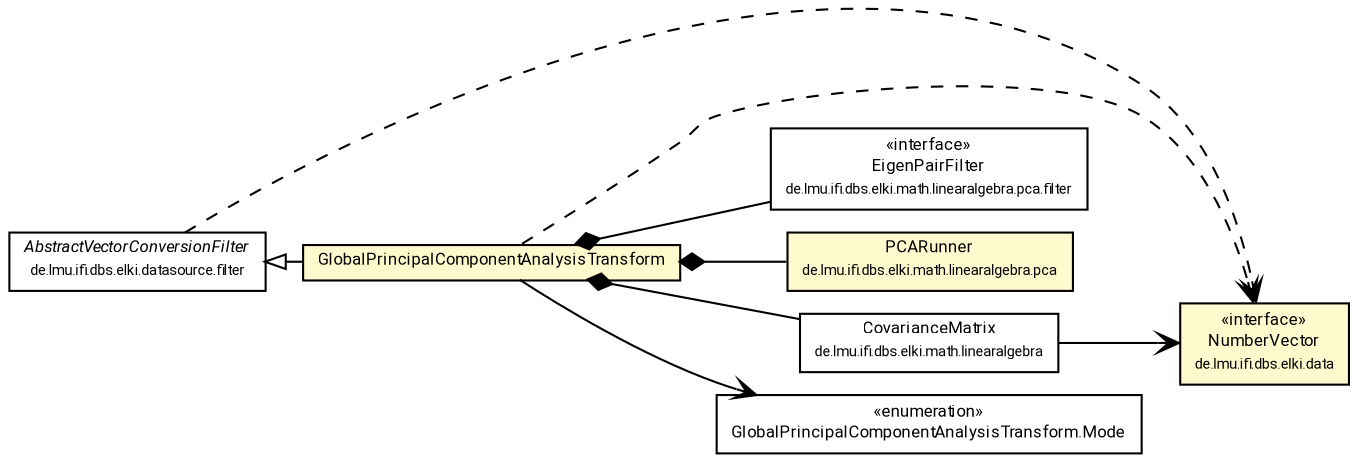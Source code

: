 #!/usr/local/bin/dot
#
# Class diagram 
# Generated by UMLGraph version R5_7_2-60-g0e99a6 (http://www.spinellis.gr/umlgraph/)
#

digraph G {
	graph [fontnames="svg"]
	edge [fontname="Roboto",fontsize=7,labelfontname="Roboto",labelfontsize=7,color="black"];
	node [fontname="Roboto",fontcolor="black",fontsize=8,shape=plaintext,margin=0,width=0,height=0];
	nodesep=0.15;
	ranksep=0.25;
	rankdir=LR;
	// de.lmu.ifi.dbs.elki.data.NumberVector
	c4774030 [label=<<table title="de.lmu.ifi.dbs.elki.data.NumberVector" border="0" cellborder="1" cellspacing="0" cellpadding="2" bgcolor="LemonChiffon" href="../../../data/NumberVector.html" target="_parent">
		<tr><td><table border="0" cellspacing="0" cellpadding="1">
		<tr><td align="center" balign="center"> &#171;interface&#187; </td></tr>
		<tr><td align="center" balign="center"> <font face="Roboto">NumberVector</font> </td></tr>
		<tr><td align="center" balign="center"> <font face="Roboto" point-size="7.0">de.lmu.ifi.dbs.elki.data</font> </td></tr>
		</table></td></tr>
		</table>>, URL="../../../data/NumberVector.html"];
	// de.lmu.ifi.dbs.elki.math.linearalgebra.pca.filter.EigenPairFilter
	c4774722 [label=<<table title="de.lmu.ifi.dbs.elki.math.linearalgebra.pca.filter.EigenPairFilter" border="0" cellborder="1" cellspacing="0" cellpadding="2" href="../../../math/linearalgebra/pca/filter/EigenPairFilter.html" target="_parent">
		<tr><td><table border="0" cellspacing="0" cellpadding="1">
		<tr><td align="center" balign="center"> &#171;interface&#187; </td></tr>
		<tr><td align="center" balign="center"> <font face="Roboto">EigenPairFilter</font> </td></tr>
		<tr><td align="center" balign="center"> <font face="Roboto" point-size="7.0">de.lmu.ifi.dbs.elki.math.linearalgebra.pca.filter</font> </td></tr>
		</table></td></tr>
		</table>>, URL="../../../math/linearalgebra/pca/filter/EigenPairFilter.html"];
	// de.lmu.ifi.dbs.elki.math.linearalgebra.pca.PCARunner
	c4774734 [label=<<table title="de.lmu.ifi.dbs.elki.math.linearalgebra.pca.PCARunner" border="0" cellborder="1" cellspacing="0" cellpadding="2" bgcolor="LemonChiffon" href="../../../math/linearalgebra/pca/PCARunner.html" target="_parent">
		<tr><td><table border="0" cellspacing="0" cellpadding="1">
		<tr><td align="center" balign="center"> <font face="Roboto">PCARunner</font> </td></tr>
		<tr><td align="center" balign="center"> <font face="Roboto" point-size="7.0">de.lmu.ifi.dbs.elki.math.linearalgebra.pca</font> </td></tr>
		</table></td></tr>
		</table>>, URL="../../../math/linearalgebra/pca/PCARunner.html"];
	// de.lmu.ifi.dbs.elki.math.linearalgebra.CovarianceMatrix
	c4774741 [label=<<table title="de.lmu.ifi.dbs.elki.math.linearalgebra.CovarianceMatrix" border="0" cellborder="1" cellspacing="0" cellpadding="2" href="../../../math/linearalgebra/CovarianceMatrix.html" target="_parent">
		<tr><td><table border="0" cellspacing="0" cellpadding="1">
		<tr><td align="center" balign="center"> <font face="Roboto">CovarianceMatrix</font> </td></tr>
		<tr><td align="center" balign="center"> <font face="Roboto" point-size="7.0">de.lmu.ifi.dbs.elki.math.linearalgebra</font> </td></tr>
		</table></td></tr>
		</table>>, URL="../../../math/linearalgebra/CovarianceMatrix.html"];
	// de.lmu.ifi.dbs.elki.datasource.filter.transform.GlobalPrincipalComponentAnalysisTransform<O extends de.lmu.ifi.dbs.elki.data.NumberVector>
	c4775540 [label=<<table title="de.lmu.ifi.dbs.elki.datasource.filter.transform.GlobalPrincipalComponentAnalysisTransform" border="0" cellborder="1" cellspacing="0" cellpadding="2" bgcolor="lemonChiffon" href="GlobalPrincipalComponentAnalysisTransform.html" target="_parent">
		<tr><td><table border="0" cellspacing="0" cellpadding="1">
		<tr><td align="center" balign="center"> <font face="Roboto">GlobalPrincipalComponentAnalysisTransform</font> </td></tr>
		</table></td></tr>
		</table>>, URL="GlobalPrincipalComponentAnalysisTransform.html"];
	// de.lmu.ifi.dbs.elki.datasource.filter.transform.GlobalPrincipalComponentAnalysisTransform.Mode
	c4775541 [label=<<table title="de.lmu.ifi.dbs.elki.datasource.filter.transform.GlobalPrincipalComponentAnalysisTransform.Mode" border="0" cellborder="1" cellspacing="0" cellpadding="2" href="GlobalPrincipalComponentAnalysisTransform.Mode.html" target="_parent">
		<tr><td><table border="0" cellspacing="0" cellpadding="1">
		<tr><td align="center" balign="center"> &#171;enumeration&#187; </td></tr>
		<tr><td align="center" balign="center"> <font face="Roboto">GlobalPrincipalComponentAnalysisTransform.Mode</font> </td></tr>
		</table></td></tr>
		</table>>, URL="GlobalPrincipalComponentAnalysisTransform.Mode.html"];
	// de.lmu.ifi.dbs.elki.datasource.filter.AbstractVectorConversionFilter<I, O extends de.lmu.ifi.dbs.elki.data.NumberVector>
	c4775556 [label=<<table title="de.lmu.ifi.dbs.elki.datasource.filter.AbstractVectorConversionFilter" border="0" cellborder="1" cellspacing="0" cellpadding="2" href="../AbstractVectorConversionFilter.html" target="_parent">
		<tr><td><table border="0" cellspacing="0" cellpadding="1">
		<tr><td align="center" balign="center"> <font face="Roboto"><i>AbstractVectorConversionFilter</i></font> </td></tr>
		<tr><td align="center" balign="center"> <font face="Roboto" point-size="7.0">de.lmu.ifi.dbs.elki.datasource.filter</font> </td></tr>
		</table></td></tr>
		</table>>, URL="../AbstractVectorConversionFilter.html"];
	// de.lmu.ifi.dbs.elki.math.linearalgebra.CovarianceMatrix navassoc de.lmu.ifi.dbs.elki.data.NumberVector
	c4774741 -> c4774030 [arrowhead=open,weight=1];
	// de.lmu.ifi.dbs.elki.datasource.filter.transform.GlobalPrincipalComponentAnalysisTransform<O extends de.lmu.ifi.dbs.elki.data.NumberVector> extends de.lmu.ifi.dbs.elki.datasource.filter.AbstractVectorConversionFilter<I, O extends de.lmu.ifi.dbs.elki.data.NumberVector>
	c4775556 -> c4775540 [arrowtail=empty,dir=back,weight=10];
	// de.lmu.ifi.dbs.elki.datasource.filter.transform.GlobalPrincipalComponentAnalysisTransform<O extends de.lmu.ifi.dbs.elki.data.NumberVector> composed de.lmu.ifi.dbs.elki.math.linearalgebra.pca.PCARunner
	c4775540 -> c4774734 [arrowhead=none,arrowtail=diamond,dir=back,weight=6];
	// de.lmu.ifi.dbs.elki.datasource.filter.transform.GlobalPrincipalComponentAnalysisTransform<O extends de.lmu.ifi.dbs.elki.data.NumberVector> composed de.lmu.ifi.dbs.elki.math.linearalgebra.CovarianceMatrix
	c4775540 -> c4774741 [arrowhead=none,arrowtail=diamond,dir=back,weight=6];
	// de.lmu.ifi.dbs.elki.datasource.filter.transform.GlobalPrincipalComponentAnalysisTransform<O extends de.lmu.ifi.dbs.elki.data.NumberVector> composed de.lmu.ifi.dbs.elki.math.linearalgebra.pca.filter.EigenPairFilter
	c4775540 -> c4774722 [arrowhead=none,arrowtail=diamond,dir=back,weight=6];
	// de.lmu.ifi.dbs.elki.datasource.filter.transform.GlobalPrincipalComponentAnalysisTransform<O extends de.lmu.ifi.dbs.elki.data.NumberVector> navassoc de.lmu.ifi.dbs.elki.datasource.filter.transform.GlobalPrincipalComponentAnalysisTransform.Mode
	c4775540 -> c4775541 [arrowhead=open,weight=1];
	// de.lmu.ifi.dbs.elki.datasource.filter.transform.GlobalPrincipalComponentAnalysisTransform<O extends de.lmu.ifi.dbs.elki.data.NumberVector> depend de.lmu.ifi.dbs.elki.data.NumberVector
	c4775540 -> c4774030 [arrowhead=open,style=dashed,weight=0];
	// de.lmu.ifi.dbs.elki.datasource.filter.AbstractVectorConversionFilter<I, O extends de.lmu.ifi.dbs.elki.data.NumberVector> depend de.lmu.ifi.dbs.elki.data.NumberVector
	c4775556 -> c4774030 [arrowhead=open,style=dashed,weight=0];
}

